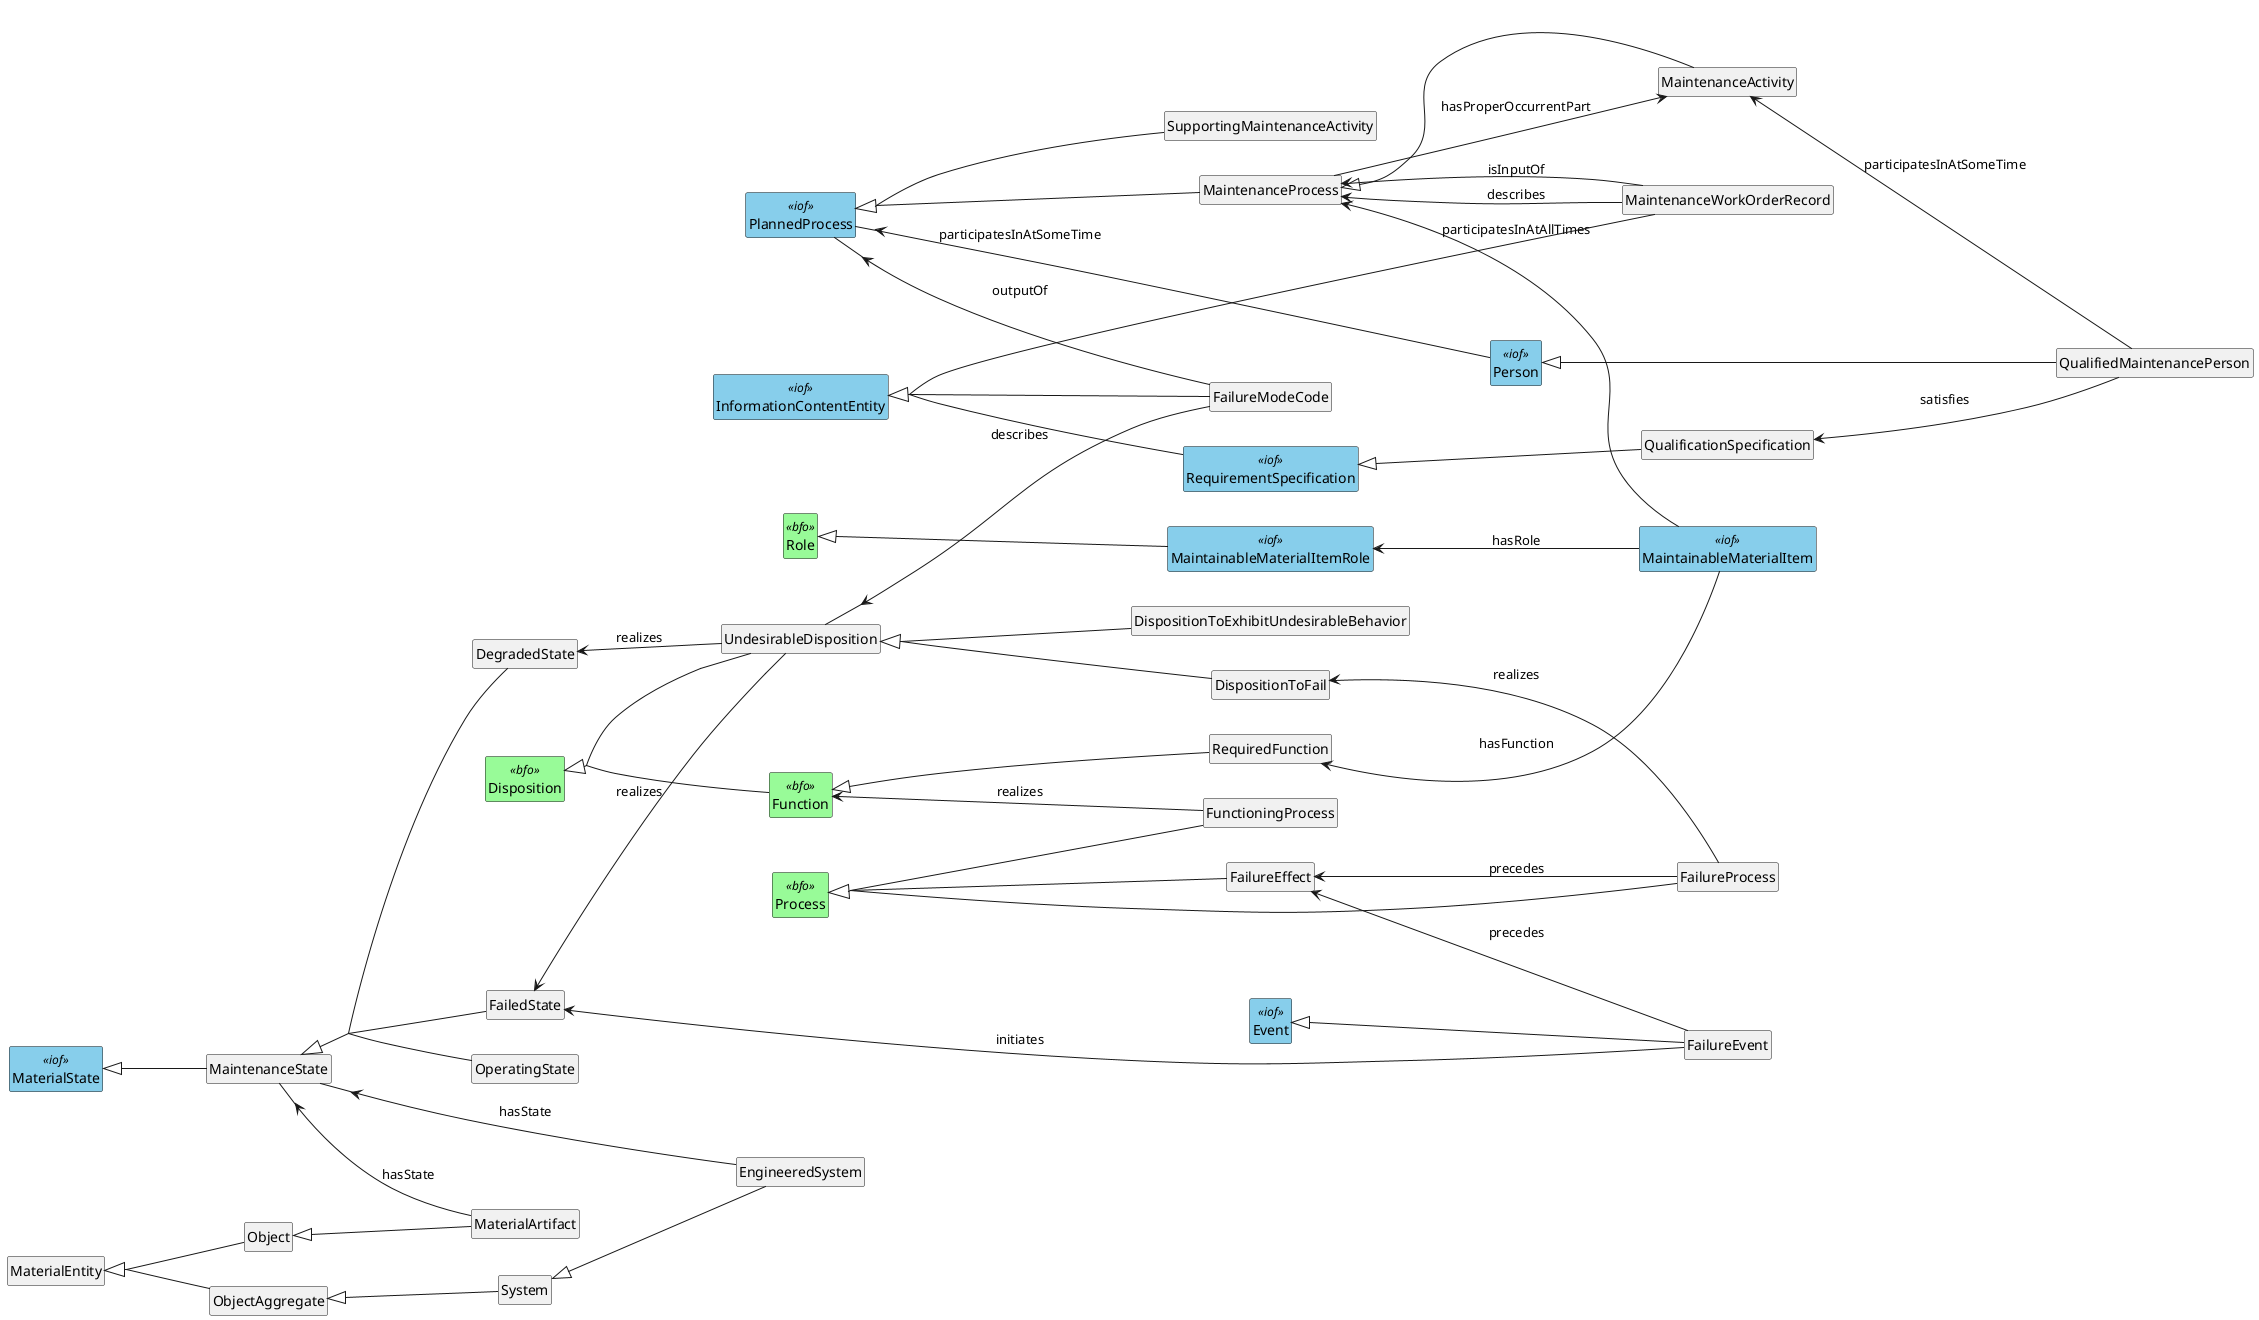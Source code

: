 @startuml

left to right direction
skinparam ranksep 0.5
hide empty members
hide circle
skinparam groupInheritance 2
skinparam class {
  BackgroundColor<<iof>> SkyBlue
  BackgroundColor<<bfo>> PaleGreen
}

class DegradedState
class Disposition <<bfo>>
class DispositionToExhibitUndesirableBehavior
class DispositionToFail
class Event <<iof>>
class FailedState
class FailureEffect
class FailureEvent
class FailureModeCode
class FailureProcess
class Function <<bfo>>
class FunctioningProcess
class InformationContentEntity <<iof>>
class MaintainableMaterialItem <<iof>>
class MaintainableMaterialItemRole <<iof>>
class MaintenanceActivity
class MaintenanceProcess
class MaintenanceState
class MaintenanceWorkOrderRecord
class MaterialArtifact
class MaterialEntity
class MaterialState <<iof>>
class Object
class ObjectAggregate
class OperatingState
class Person <<iof>>
class PlannedProcess <<iof>>
class Process <<bfo>>
class QualificationSpecification
class QualifiedMaintenancePerson
class RequiredFunction
class RequirementSpecification <<iof>>
class Role <<bfo>>
class SupportingMaintenanceActivity
class System
class UndesirableDisposition

DegradedState                           -u-|> MaintenanceState
DispositionToExhibitUndesirableBehavior -u-|> UndesirableDisposition
DispositionToFail                       -u-|> UndesirableDisposition
EngineeredSystem                        -l->  MaintenanceState             : hasState
EngineeredSystem                        -u-|> System
FailedState                             -u-|> MaintenanceState
FailureEffect                           -u-|> Process
FailureEvent                            -u->  FailedState                  : initiates
FailureEvent                            -u->  FailureEffect                : precedes
FailureEvent                            -u-|> Event
FailureModeCode                         -u->  PlannedProcess               : outputOf
FailureModeCode                         -u->  UndesirableDisposition       : describes
FailureModeCode                         -u-|> InformationContentEntity
FailureProcess                          -u->  DispositionToFail            : realizes
FailureProcess                          -u->  FailureEffect                : precedes
FailureProcess                          -u-|> Process
Function                                -u-|> Disposition
FunctioningProcess                      -u->  Function                     : realizes
FunctioningProcess                      -u-|> Process
MaintainableMaterialItem                -u->  MaintainableMaterialItemRole : hasRole
MaintainableMaterialItem                -u->  MaintenanceProcess           : participatesInAtAllTimes
MaintainableMaterialItem                -u->  RequiredFunction             : hasFunction
MaintainableMaterialItemRole            -u-|> Role
MaintenanceActivity                     -u-|> MaintenanceProcess
MaintenanceProcess                      -u->  MaintenanceActivity          : hasProperOccurrentPart
MaintenanceProcess                      -u-|> PlannedProcess
MaintenanceState                        -u-|> MaterialState
MaintenanceWorkOrderRecord              -u->  MaintenanceProcess           : describes
MaintenanceWorkOrderRecord              -u->  MaintenanceProcess           : isInputOf
MaintenanceWorkOrderRecord              -u-|> InformationContentEntity
MaterialArtifact                        -u->  MaintenanceState             : hasState
MaterialArtifact                        -u-|> Object
Object                                  -u-|> MaterialEntity
ObjectAggregate                         -u-|> MaterialEntity
OperatingState                          -u-|> MaintenanceState
Person                                  -u->  PlannedProcess               : participatesInAtSomeTime
QualificationSpecification              -u-|> RequirementSpecification
QualifiedMaintenancePerson              -u->  MaintenanceActivity          : participatesInAtSomeTime
QualifiedMaintenancePerson              -u->  QualificationSpecification   : satisfies
QualifiedMaintenancePerson              -u-|> Person
RequiredFunction                        -u-|> Function
RequirementSpecification                -u-|> InformationContentEntity
SupportingMaintenanceActivity           -u-|> PlannedProcess
System                                  -u-|> ObjectAggregate
UndesirableDisposition                  -u->  DegradedState                : realizes
UndesirableDisposition                  -u->  FailedState                  : realizes
UndesirableDisposition                  -u-|> Disposition

@enduml
